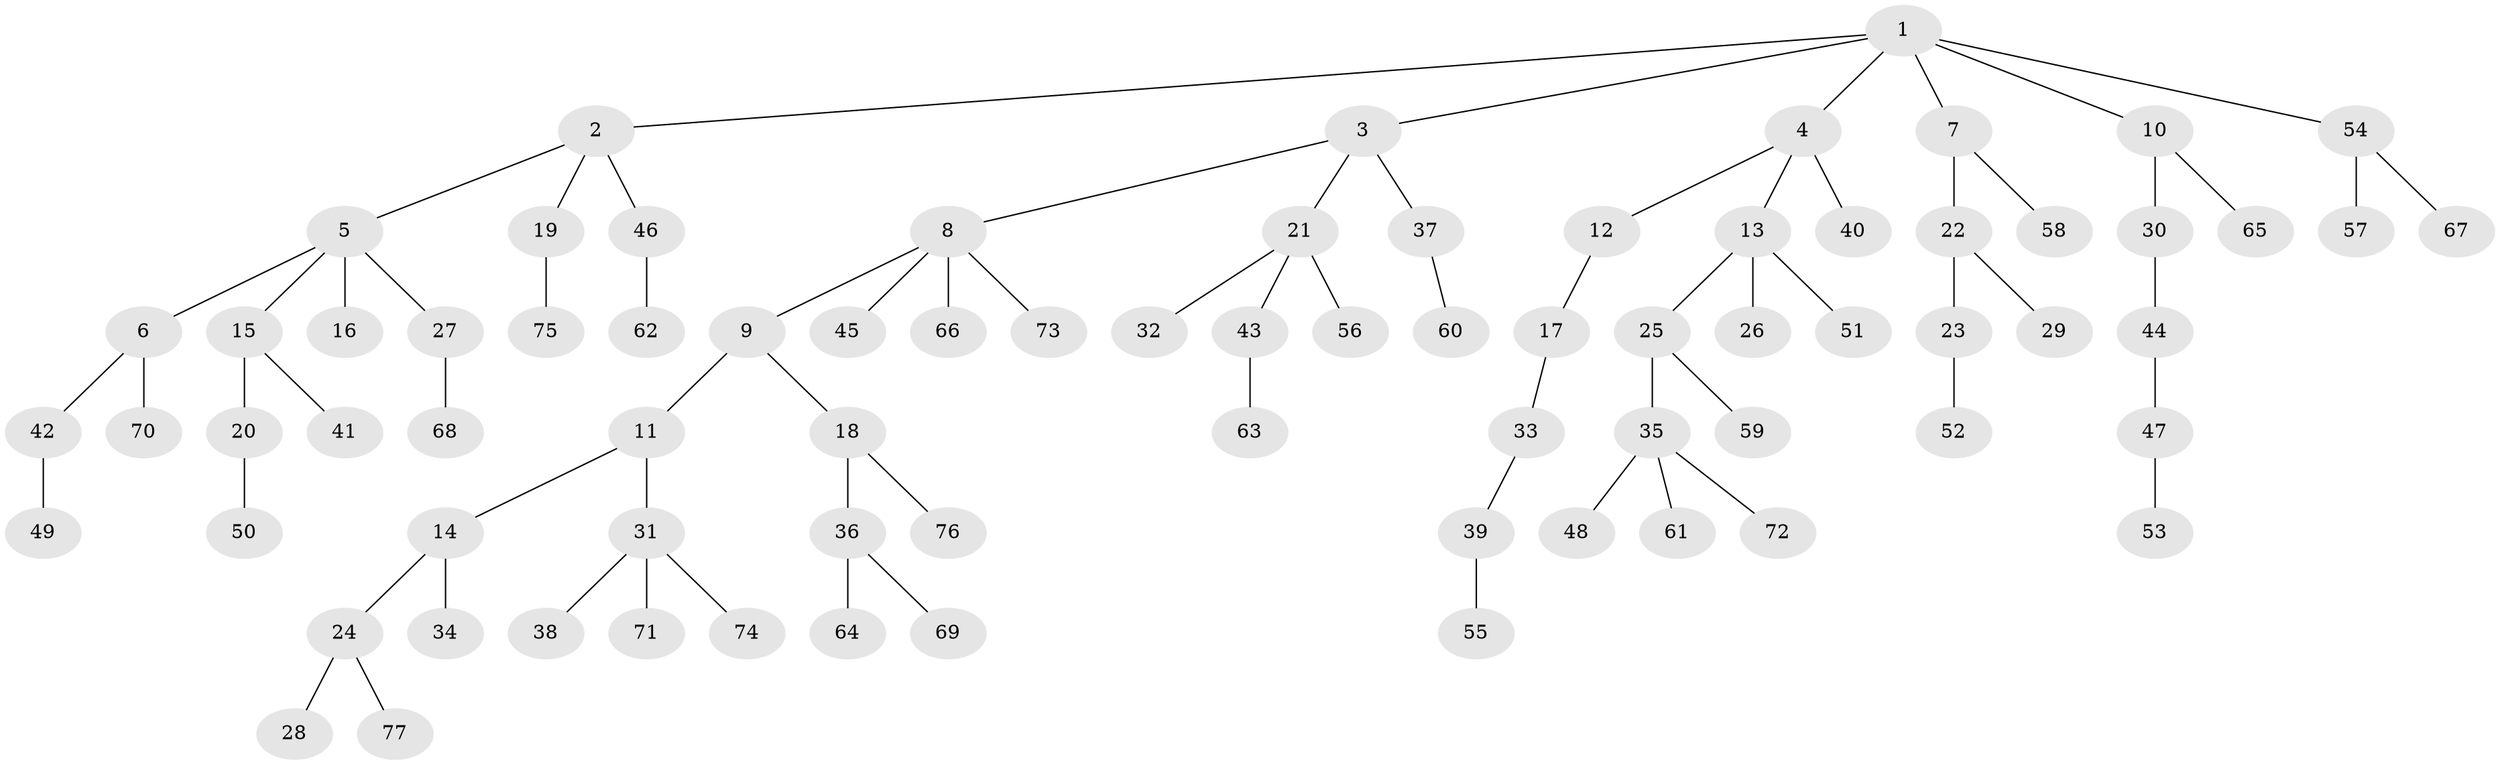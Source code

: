 // coarse degree distribution, {12: 0.02631578947368421, 4: 0.02631578947368421, 5: 0.02631578947368421, 2: 0.23684210526315788, 6: 0.02631578947368421, 1: 0.6052631578947368, 3: 0.05263157894736842}
// Generated by graph-tools (version 1.1) at 2025/19/03/04/25 18:19:24]
// undirected, 77 vertices, 76 edges
graph export_dot {
graph [start="1"]
  node [color=gray90,style=filled];
  1;
  2;
  3;
  4;
  5;
  6;
  7;
  8;
  9;
  10;
  11;
  12;
  13;
  14;
  15;
  16;
  17;
  18;
  19;
  20;
  21;
  22;
  23;
  24;
  25;
  26;
  27;
  28;
  29;
  30;
  31;
  32;
  33;
  34;
  35;
  36;
  37;
  38;
  39;
  40;
  41;
  42;
  43;
  44;
  45;
  46;
  47;
  48;
  49;
  50;
  51;
  52;
  53;
  54;
  55;
  56;
  57;
  58;
  59;
  60;
  61;
  62;
  63;
  64;
  65;
  66;
  67;
  68;
  69;
  70;
  71;
  72;
  73;
  74;
  75;
  76;
  77;
  1 -- 2;
  1 -- 3;
  1 -- 4;
  1 -- 7;
  1 -- 10;
  1 -- 54;
  2 -- 5;
  2 -- 19;
  2 -- 46;
  3 -- 8;
  3 -- 21;
  3 -- 37;
  4 -- 12;
  4 -- 13;
  4 -- 40;
  5 -- 6;
  5 -- 15;
  5 -- 16;
  5 -- 27;
  6 -- 42;
  6 -- 70;
  7 -- 22;
  7 -- 58;
  8 -- 9;
  8 -- 45;
  8 -- 66;
  8 -- 73;
  9 -- 11;
  9 -- 18;
  10 -- 30;
  10 -- 65;
  11 -- 14;
  11 -- 31;
  12 -- 17;
  13 -- 25;
  13 -- 26;
  13 -- 51;
  14 -- 24;
  14 -- 34;
  15 -- 20;
  15 -- 41;
  17 -- 33;
  18 -- 36;
  18 -- 76;
  19 -- 75;
  20 -- 50;
  21 -- 32;
  21 -- 43;
  21 -- 56;
  22 -- 23;
  22 -- 29;
  23 -- 52;
  24 -- 28;
  24 -- 77;
  25 -- 35;
  25 -- 59;
  27 -- 68;
  30 -- 44;
  31 -- 38;
  31 -- 71;
  31 -- 74;
  33 -- 39;
  35 -- 48;
  35 -- 61;
  35 -- 72;
  36 -- 64;
  36 -- 69;
  37 -- 60;
  39 -- 55;
  42 -- 49;
  43 -- 63;
  44 -- 47;
  46 -- 62;
  47 -- 53;
  54 -- 57;
  54 -- 67;
}
